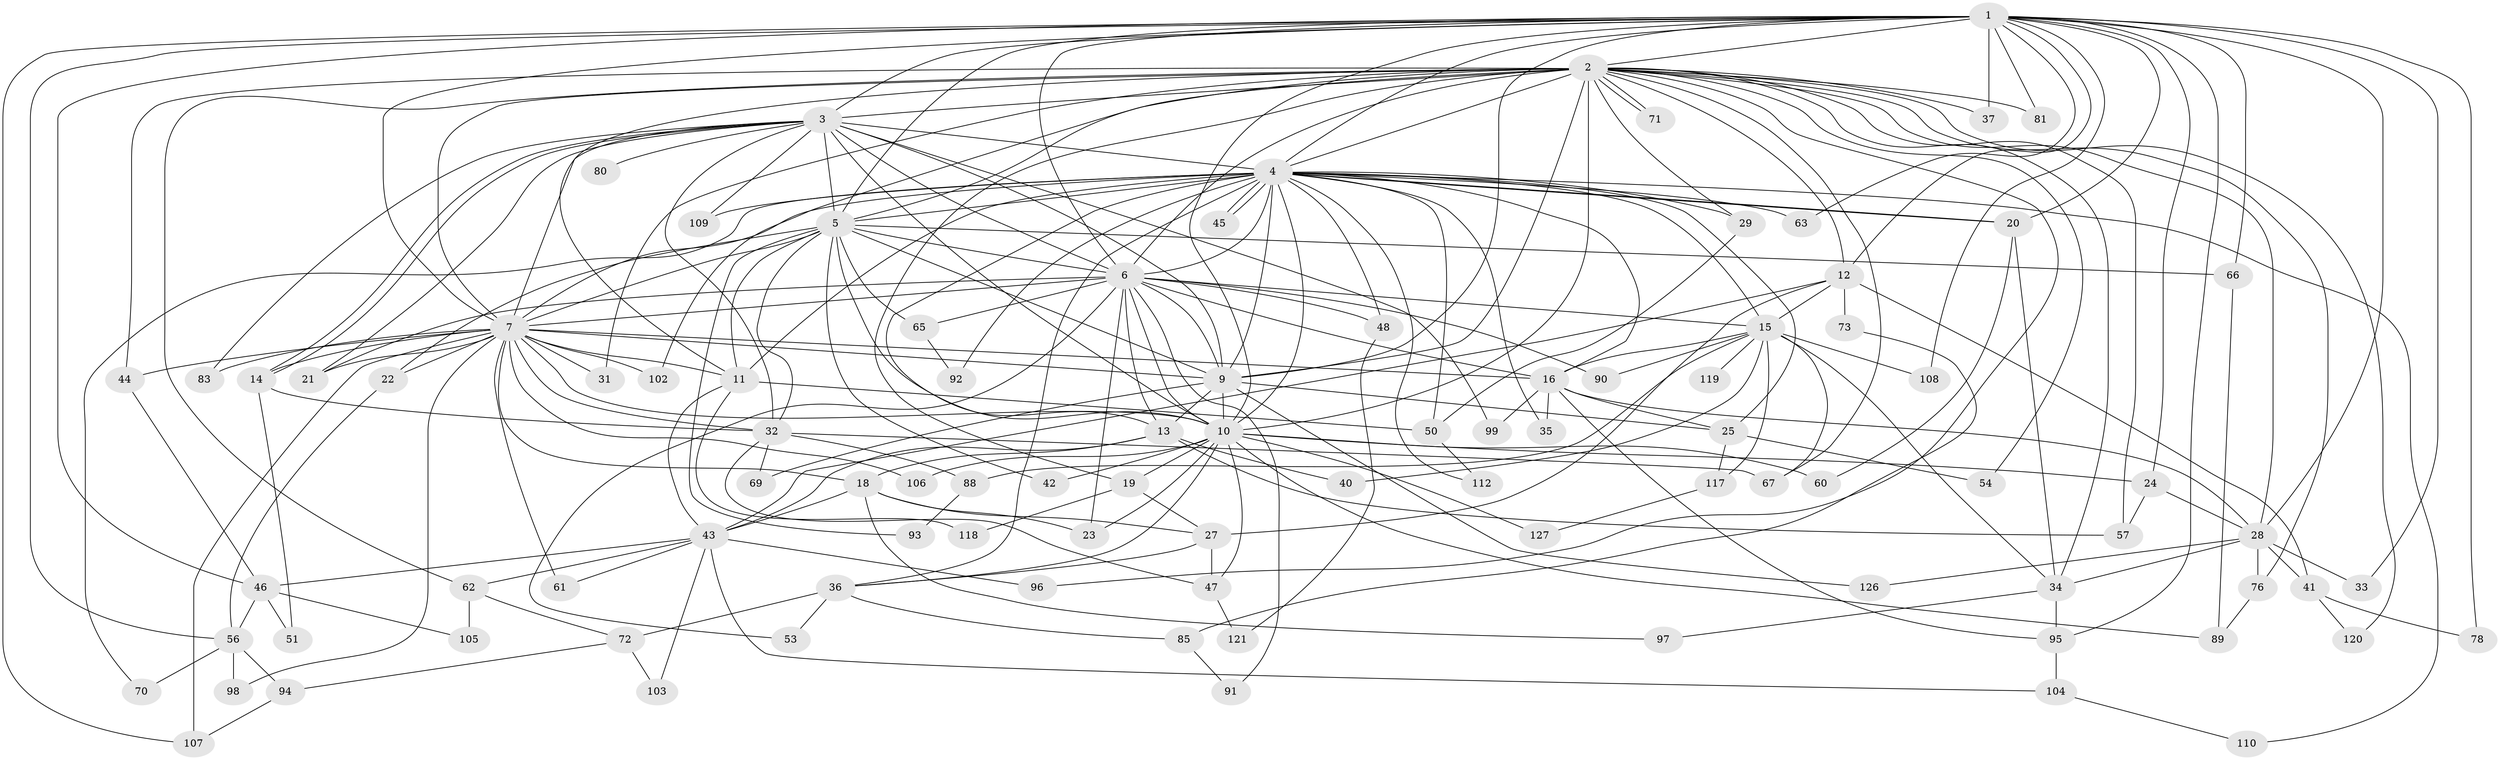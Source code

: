 // Generated by graph-tools (version 1.1) at 2025/51/02/27/25 19:51:45]
// undirected, 95 vertices, 235 edges
graph export_dot {
graph [start="1"]
  node [color=gray90,style=filled];
  1 [super="+39"];
  2 [super="+55"];
  3 [super="+17"];
  4 [super="+8"];
  5 [super="+129"];
  6 [super="+116"];
  7 [super="+77"];
  9 [super="+26"];
  10 [super="+84"];
  11 [super="+52"];
  12 [super="+49"];
  13 [super="+128"];
  14 [super="+74"];
  15 [super="+113"];
  16 [super="+122"];
  18 [super="+38"];
  19 [super="+30"];
  20 [super="+86"];
  21 [super="+75"];
  22;
  23;
  24 [super="+123"];
  25;
  27 [super="+68"];
  28 [super="+58"];
  29;
  31;
  32 [super="+59"];
  33;
  34 [super="+79"];
  35;
  36;
  37;
  40;
  41;
  42;
  43 [super="+114"];
  44;
  45;
  46 [super="+124"];
  47 [super="+125"];
  48;
  50 [super="+82"];
  51;
  53;
  54;
  56 [super="+87"];
  57 [super="+64"];
  60;
  61;
  62;
  63;
  65;
  66;
  67 [super="+111"];
  69;
  70;
  71;
  72;
  73;
  76;
  78;
  80;
  81;
  83;
  85;
  88;
  89 [super="+100"];
  90;
  91;
  92;
  93;
  94 [super="+115"];
  95 [super="+101"];
  96;
  97;
  98;
  99;
  102;
  103;
  104;
  105;
  106;
  107;
  108;
  109;
  110;
  112;
  117;
  118;
  119;
  120;
  121;
  126;
  127;
  1 -- 2;
  1 -- 3;
  1 -- 4 [weight=2];
  1 -- 5;
  1 -- 6;
  1 -- 7;
  1 -- 9;
  1 -- 10;
  1 -- 12;
  1 -- 24;
  1 -- 33;
  1 -- 37 [weight=2];
  1 -- 46;
  1 -- 63;
  1 -- 66;
  1 -- 78;
  1 -- 81;
  1 -- 95;
  1 -- 107;
  1 -- 108;
  1 -- 20;
  1 -- 56;
  1 -- 28;
  2 -- 3 [weight=2];
  2 -- 4 [weight=2];
  2 -- 5;
  2 -- 6;
  2 -- 7;
  2 -- 9;
  2 -- 10;
  2 -- 11;
  2 -- 12;
  2 -- 19 [weight=2];
  2 -- 28;
  2 -- 29;
  2 -- 31;
  2 -- 37;
  2 -- 44;
  2 -- 54;
  2 -- 57;
  2 -- 62;
  2 -- 67;
  2 -- 71;
  2 -- 71;
  2 -- 76;
  2 -- 81;
  2 -- 96;
  2 -- 102;
  2 -- 120;
  2 -- 34;
  3 -- 4 [weight=2];
  3 -- 5;
  3 -- 6;
  3 -- 7;
  3 -- 9;
  3 -- 10;
  3 -- 14;
  3 -- 14;
  3 -- 80 [weight=2];
  3 -- 83;
  3 -- 99;
  3 -- 109;
  3 -- 21;
  3 -- 32;
  4 -- 5 [weight=2];
  4 -- 6 [weight=2];
  4 -- 7 [weight=2];
  4 -- 9 [weight=2];
  4 -- 10 [weight=2];
  4 -- 13;
  4 -- 15;
  4 -- 20;
  4 -- 20;
  4 -- 29;
  4 -- 45;
  4 -- 45;
  4 -- 48;
  4 -- 50;
  4 -- 63;
  4 -- 70;
  4 -- 92;
  4 -- 112;
  4 -- 16;
  4 -- 25;
  4 -- 35;
  4 -- 36;
  4 -- 109;
  4 -- 110;
  4 -- 11;
  5 -- 6;
  5 -- 7;
  5 -- 9;
  5 -- 10;
  5 -- 22;
  5 -- 32;
  5 -- 42;
  5 -- 65;
  5 -- 66;
  5 -- 93;
  5 -- 11;
  6 -- 7;
  6 -- 9;
  6 -- 10;
  6 -- 13;
  6 -- 15;
  6 -- 21;
  6 -- 23;
  6 -- 48;
  6 -- 53;
  6 -- 65;
  6 -- 90;
  6 -- 91;
  6 -- 16;
  7 -- 9;
  7 -- 10;
  7 -- 11;
  7 -- 16;
  7 -- 18;
  7 -- 21;
  7 -- 22;
  7 -- 31;
  7 -- 44;
  7 -- 61;
  7 -- 83;
  7 -- 98;
  7 -- 102;
  7 -- 107;
  7 -- 32;
  7 -- 106;
  7 -- 14;
  9 -- 10;
  9 -- 126;
  9 -- 13;
  9 -- 69;
  9 -- 25;
  10 -- 19;
  10 -- 23;
  10 -- 24;
  10 -- 42;
  10 -- 47;
  10 -- 60;
  10 -- 106;
  10 -- 127;
  10 -- 36;
  10 -- 89;
  11 -- 43;
  11 -- 118;
  11 -- 50;
  12 -- 27;
  12 -- 41;
  12 -- 73 [weight=2];
  12 -- 43;
  12 -- 15;
  13 -- 18;
  13 -- 40;
  13 -- 57;
  13 -- 43;
  14 -- 32;
  14 -- 51;
  15 -- 40;
  15 -- 88;
  15 -- 90;
  15 -- 108;
  15 -- 117;
  15 -- 119;
  15 -- 34;
  15 -- 67;
  15 -- 16;
  16 -- 25;
  16 -- 28;
  16 -- 35;
  16 -- 95;
  16 -- 99;
  18 -- 27;
  18 -- 43;
  18 -- 97;
  18 -- 23;
  19 -- 118;
  19 -- 27;
  20 -- 34;
  20 -- 60;
  22 -- 56;
  24 -- 28;
  24 -- 57;
  25 -- 54;
  25 -- 117;
  27 -- 36;
  27 -- 47;
  28 -- 33;
  28 -- 34;
  28 -- 41;
  28 -- 126;
  28 -- 76;
  29 -- 50;
  32 -- 47;
  32 -- 67;
  32 -- 69;
  32 -- 88;
  34 -- 97;
  34 -- 95;
  36 -- 53;
  36 -- 72;
  36 -- 85;
  41 -- 78;
  41 -- 120;
  43 -- 61;
  43 -- 62;
  43 -- 96;
  43 -- 103;
  43 -- 104;
  43 -- 46;
  44 -- 46;
  46 -- 51;
  46 -- 56;
  46 -- 105;
  47 -- 121;
  48 -- 121;
  50 -- 112;
  56 -- 70;
  56 -- 94;
  56 -- 98;
  62 -- 72;
  62 -- 105;
  65 -- 92;
  66 -- 89;
  72 -- 94;
  72 -- 103;
  73 -- 85;
  76 -- 89;
  85 -- 91;
  88 -- 93;
  94 -- 107;
  95 -- 104;
  104 -- 110;
  117 -- 127;
}
